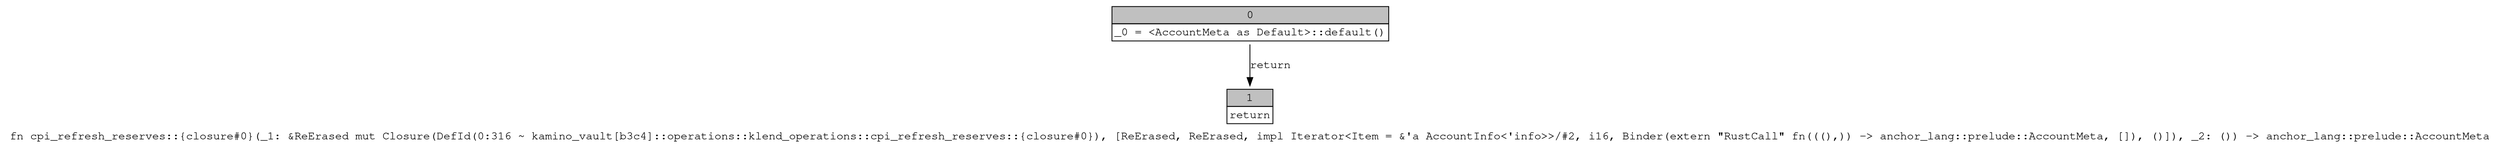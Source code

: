 digraph Mir_0_316 {
    graph [fontname="Courier, monospace"];
    node [fontname="Courier, monospace"];
    edge [fontname="Courier, monospace"];
    label=<fn cpi_refresh_reserves::{closure#0}(_1: &amp;ReErased mut Closure(DefId(0:316 ~ kamino_vault[b3c4]::operations::klend_operations::cpi_refresh_reserves::{closure#0}), [ReErased, ReErased, impl Iterator&lt;Item = &amp;'a AccountInfo&lt;'info&gt;&gt;/#2, i16, Binder(extern &quot;RustCall&quot; fn(((),)) -&gt; anchor_lang::prelude::AccountMeta, []), ()]), _2: ()) -&gt; anchor_lang::prelude::AccountMeta<br align="left"/>>;
    bb0__0_316 [shape="none", label=<<table border="0" cellborder="1" cellspacing="0"><tr><td bgcolor="gray" align="center" colspan="1">0</td></tr><tr><td align="left">_0 = &lt;AccountMeta as Default&gt;::default()</td></tr></table>>];
    bb1__0_316 [shape="none", label=<<table border="0" cellborder="1" cellspacing="0"><tr><td bgcolor="gray" align="center" colspan="1">1</td></tr><tr><td align="left">return</td></tr></table>>];
    bb0__0_316 -> bb1__0_316 [label="return"];
}
